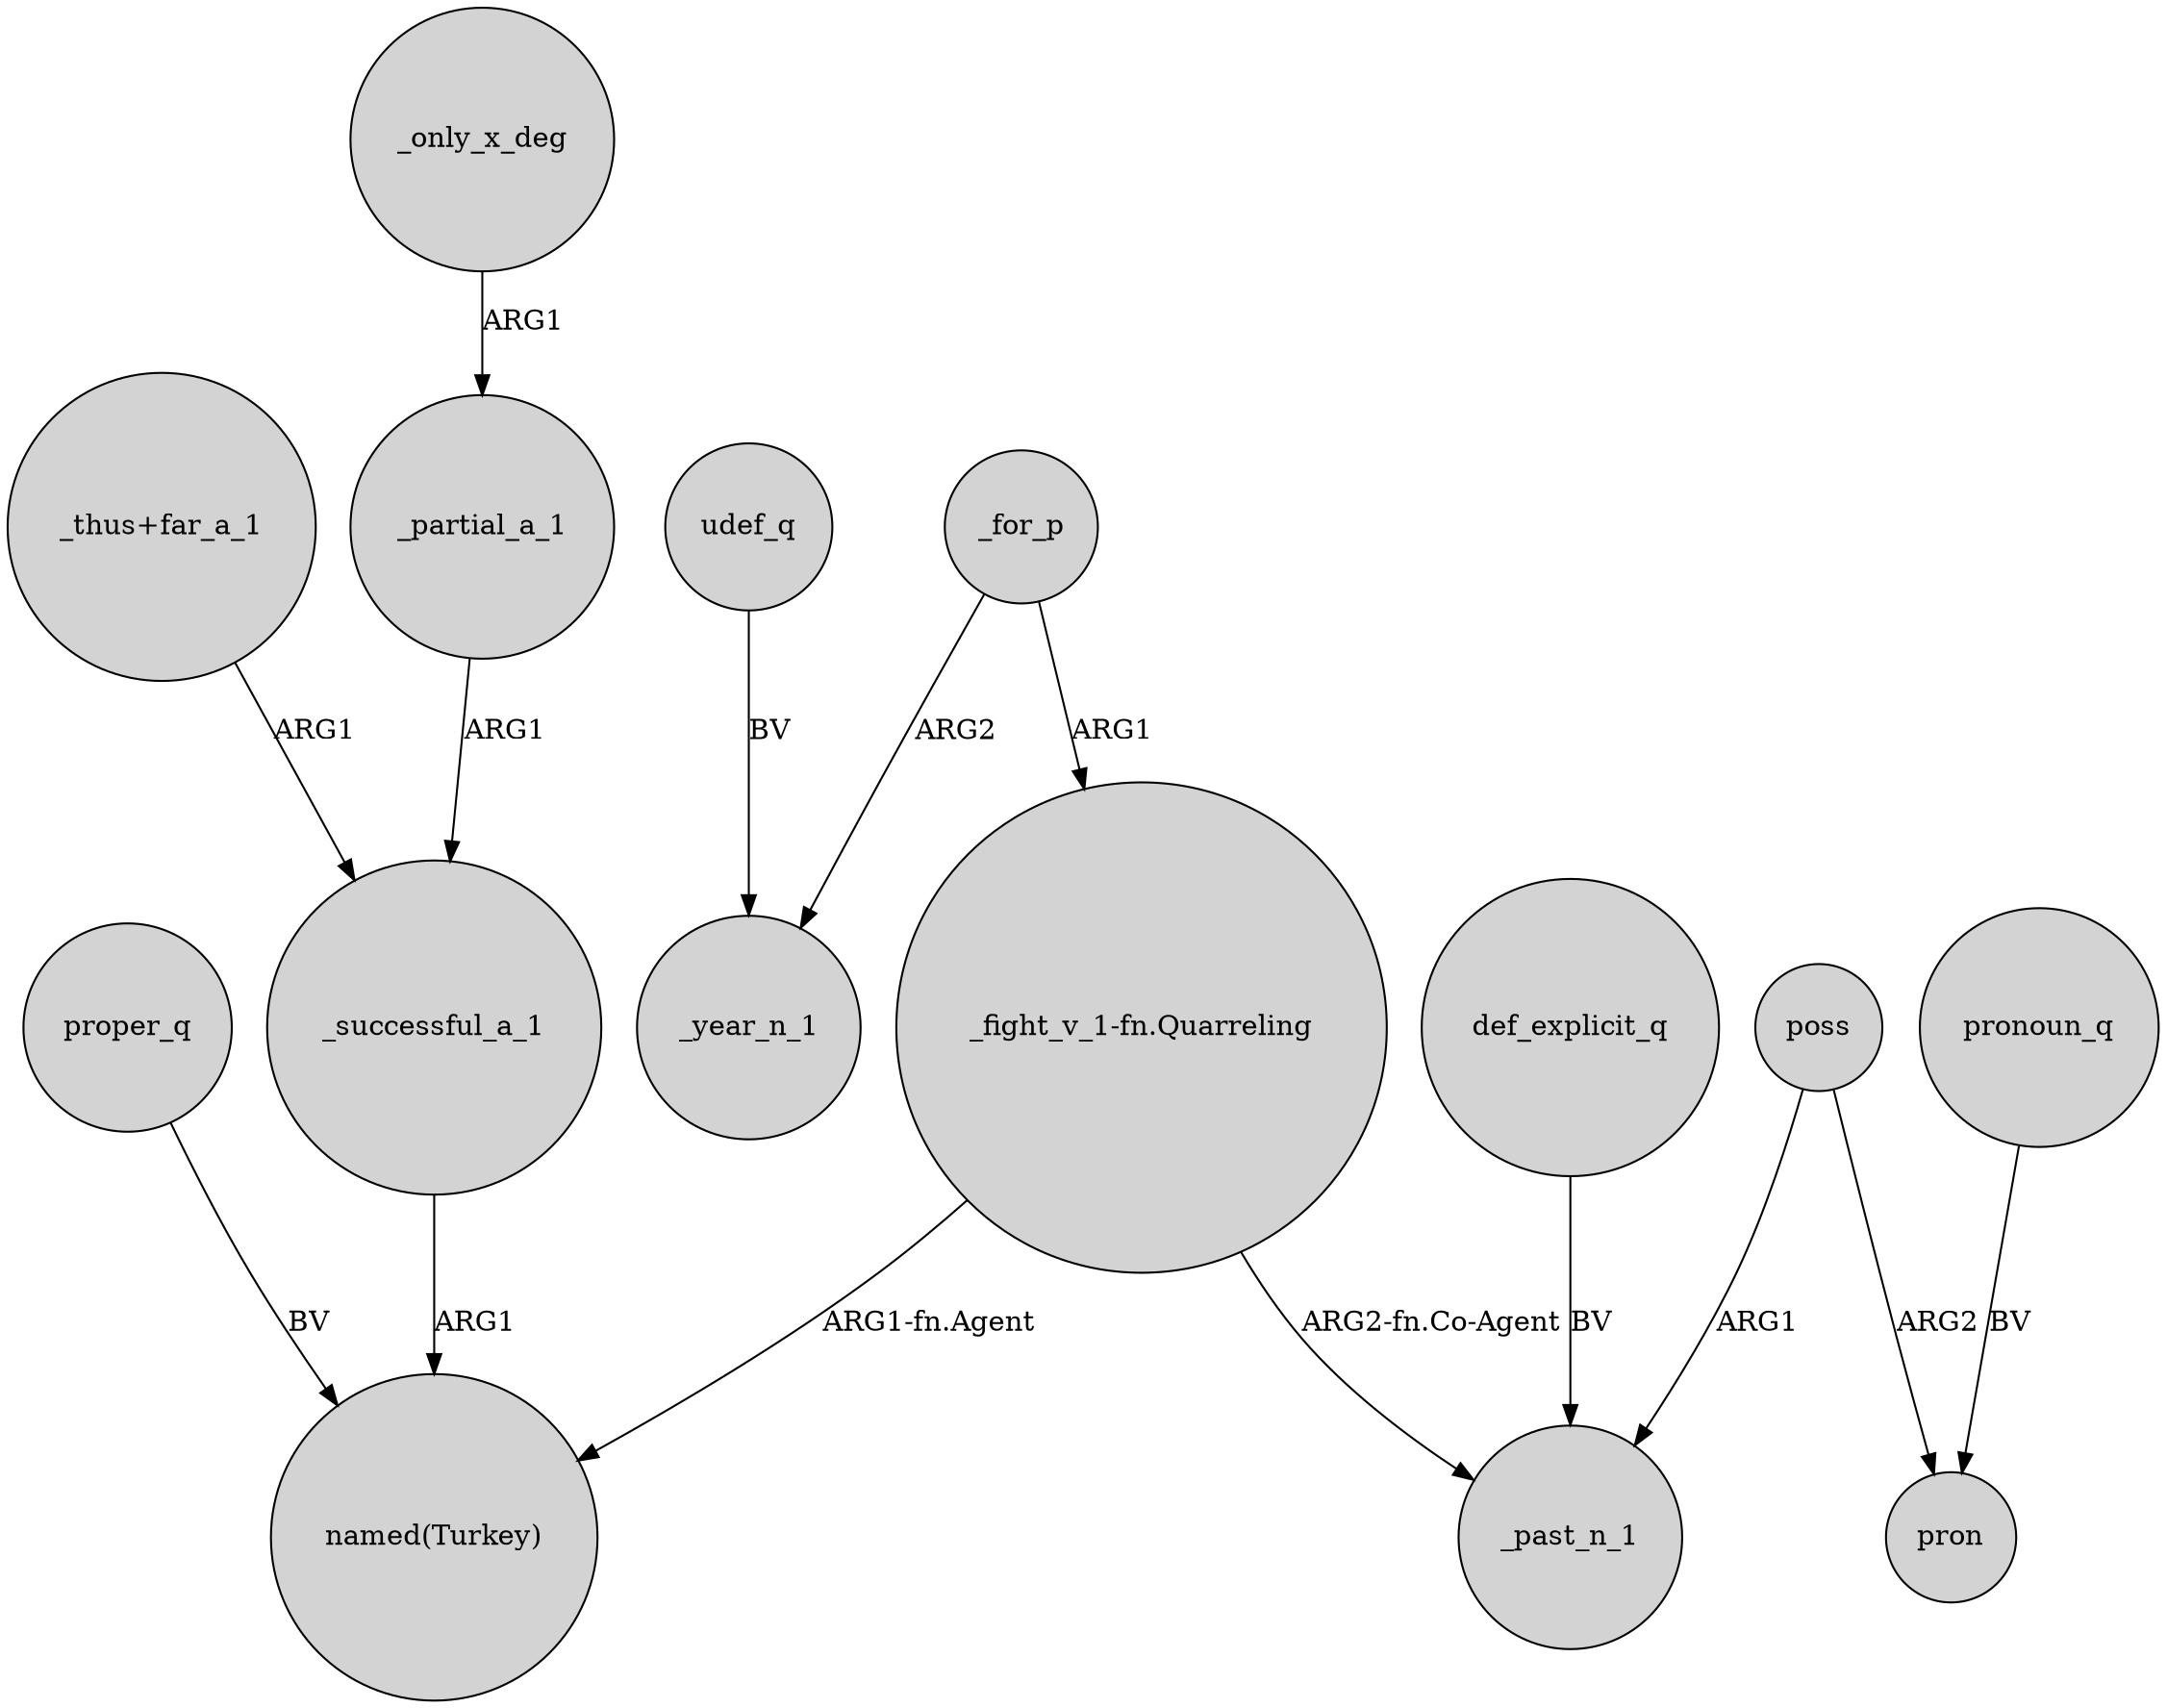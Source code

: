 digraph {
	node [shape=circle style=filled]
	udef_q -> _year_n_1 [label=BV]
	proper_q -> "named(Turkey)" [label=BV]
	_successful_a_1 -> "named(Turkey)" [label=ARG1]
	poss -> pron [label=ARG2]
	"_fight_v_1-fn.Quarreling" -> "named(Turkey)" [label="ARG1-fn.Agent"]
	pronoun_q -> pron [label=BV]
	_for_p -> "_fight_v_1-fn.Quarreling" [label=ARG1]
	def_explicit_q -> _past_n_1 [label=BV]
	_for_p -> _year_n_1 [label=ARG2]
	"_thus+far_a_1" -> _successful_a_1 [label=ARG1]
	_partial_a_1 -> _successful_a_1 [label=ARG1]
	"_fight_v_1-fn.Quarreling" -> _past_n_1 [label="ARG2-fn.Co-Agent"]
	_only_x_deg -> _partial_a_1 [label=ARG1]
	poss -> _past_n_1 [label=ARG1]
}
